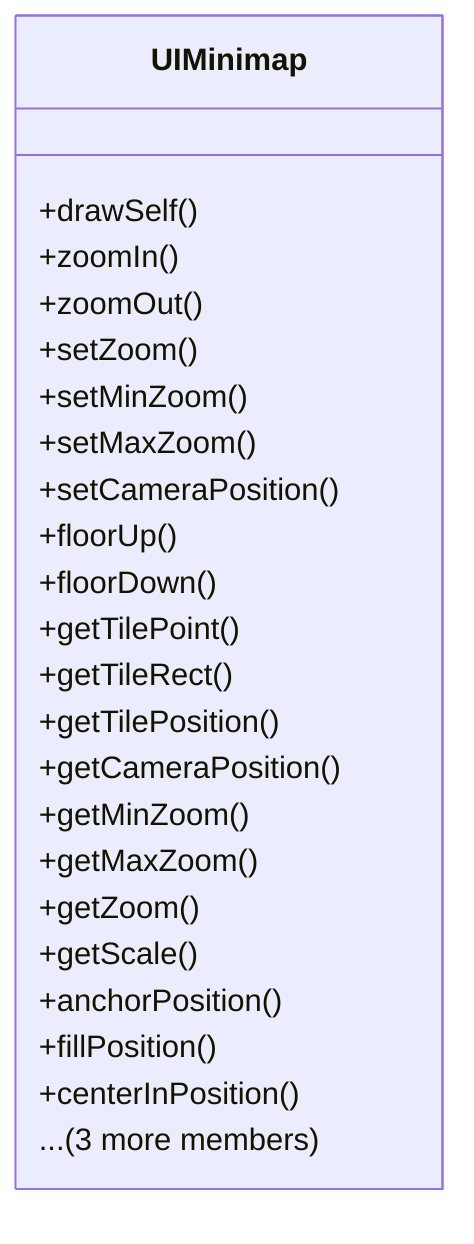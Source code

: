 classDiagram
    class UIMinimap {
        +drawSelf()
        +zoomIn()
        +zoomOut()
        +setZoom()
        +setMinZoom()
        +setMaxZoom()
        +setCameraPosition()
        +floorUp()
        +floorDown()
        +getTilePoint()
        +getTileRect()
        +getTilePosition()
        +getCameraPosition()
        +getMinZoom()
        +getMaxZoom()
        +getZoom()
        +getScale()
        +anchorPosition()
        +fillPosition()
        +centerInPosition()
        ... (3 more members)
    }